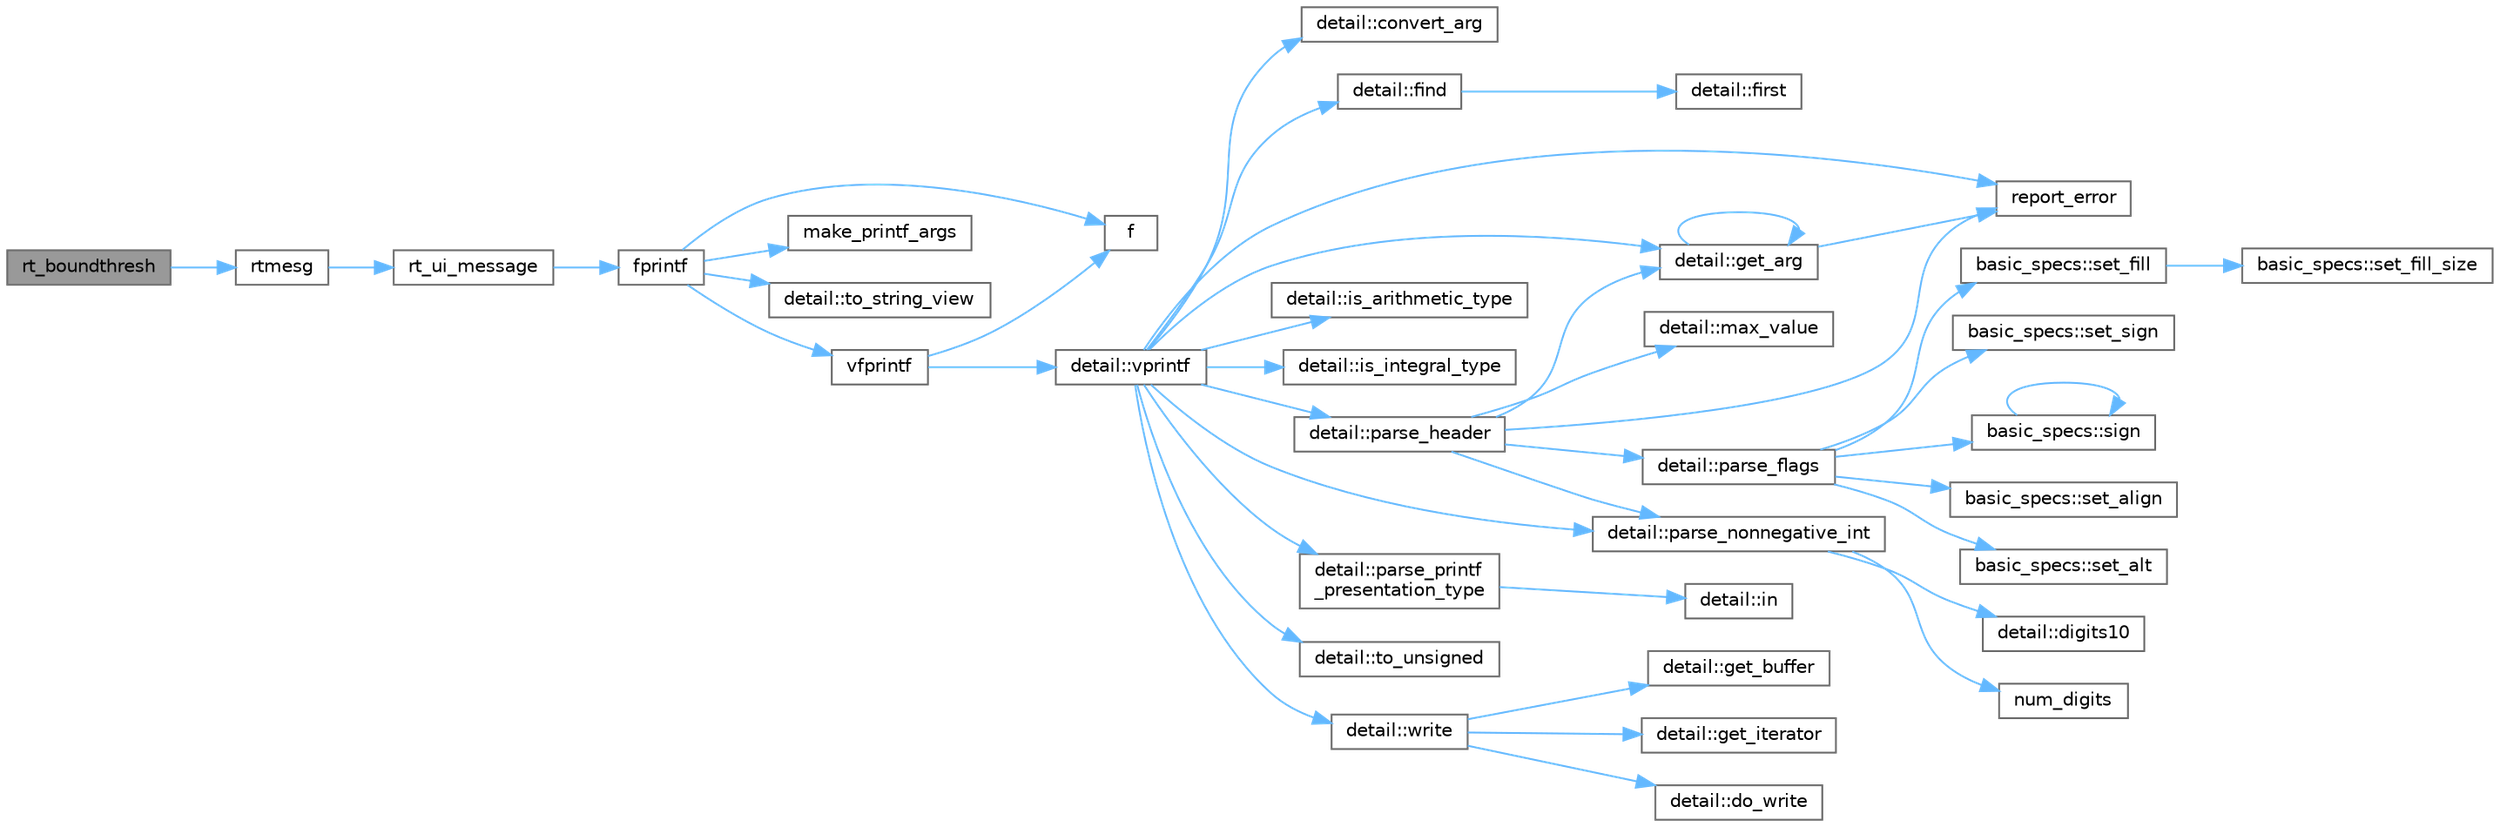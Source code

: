 digraph "rt_boundthresh"
{
 // LATEX_PDF_SIZE
  bgcolor="transparent";
  edge [fontname=Helvetica,fontsize=10,labelfontname=Helvetica,labelfontsize=10];
  node [fontname=Helvetica,fontsize=10,shape=box,height=0.2,width=0.4];
  rankdir="LR";
  Node1 [id="Node000001",label="rt_boundthresh",height=0.2,width=0.4,color="gray40", fillcolor="grey60", style="filled", fontcolor="black",tooltip=" "];
  Node1 -> Node2 [id="edge42_Node000001_Node000002",color="steelblue1",style="solid",tooltip=" "];
  Node2 [id="Node000002",label="rtmesg",height=0.2,width=0.4,color="grey40", fillcolor="white", style="filled",URL="$util_8cpp.html#a75d60675321a08bce8087637270df98e",tooltip=" "];
  Node2 -> Node3 [id="edge43_Node000002_Node000003",color="steelblue1",style="solid",tooltip=" "];
  Node3 [id="Node000003",label="rt_ui_message",height=0.2,width=0.4,color="grey40", fillcolor="white", style="filled",URL="$ui_8cpp.html#aea0c1431950c57ff36231c7f4ba804f1",tooltip=" "];
  Node3 -> Node4 [id="edge44_Node000003_Node000004",color="steelblue1",style="solid",tooltip=" "];
  Node4 [id="Node000004",label="fprintf",height=0.2,width=0.4,color="grey40", fillcolor="white", style="filled",URL="$printf_8h.html#a9f315126362cae9675de1642105e631e",tooltip=" "];
  Node4 -> Node5 [id="edge45_Node000004_Node000005",color="steelblue1",style="solid",tooltip=" "];
  Node5 [id="Node000005",label="f",height=0.2,width=0.4,color="grey40", fillcolor="white", style="filled",URL="$cxx11__tensor__map_8cpp.html#a7f507fea02198f6cb81c86640c7b1a4e",tooltip=" "];
  Node4 -> Node6 [id="edge46_Node000004_Node000006",color="steelblue1",style="solid",tooltip=" "];
  Node6 [id="Node000006",label="make_printf_args",height=0.2,width=0.4,color="grey40", fillcolor="white", style="filled",URL="$printf_8h.html#a27dcc0efcda04388971dbea3c875f122",tooltip=" "];
  Node4 -> Node7 [id="edge47_Node000004_Node000007",color="steelblue1",style="solid",tooltip=" "];
  Node7 [id="Node000007",label="detail::to_string_view",height=0.2,width=0.4,color="grey40", fillcolor="white", style="filled",URL="$namespacedetail.html#abeae79fa3e1eded2d8fbd56cc9f0960e",tooltip=" "];
  Node4 -> Node8 [id="edge48_Node000004_Node000008",color="steelblue1",style="solid",tooltip=" "];
  Node8 [id="Node000008",label="vfprintf",height=0.2,width=0.4,color="grey40", fillcolor="white", style="filled",URL="$printf_8h.html#abb30aad964fc771fb52cf3ad88649df2",tooltip=" "];
  Node8 -> Node5 [id="edge49_Node000008_Node000005",color="steelblue1",style="solid",tooltip=" "];
  Node8 -> Node9 [id="edge50_Node000008_Node000009",color="steelblue1",style="solid",tooltip=" "];
  Node9 [id="Node000009",label="detail::vprintf",height=0.2,width=0.4,color="grey40", fillcolor="white", style="filled",URL="$namespacedetail.html#a1c8c2218e4c822aa8f743fb9c573717f",tooltip=" "];
  Node9 -> Node10 [id="edge51_Node000009_Node000010",color="steelblue1",style="solid",tooltip=" "];
  Node10 [id="Node000010",label="detail::convert_arg",height=0.2,width=0.4,color="grey40", fillcolor="white", style="filled",URL="$namespacedetail.html#a03c11572c9a664266d6925f327dec7f3",tooltip=" "];
  Node9 -> Node11 [id="edge52_Node000009_Node000011",color="steelblue1",style="solid",tooltip=" "];
  Node11 [id="Node000011",label="detail::find",height=0.2,width=0.4,color="grey40", fillcolor="white", style="filled",URL="$namespacedetail.html#a6b71952fab3dc32f3edb2c3e9811d8d9",tooltip=" "];
  Node11 -> Node12 [id="edge53_Node000011_Node000012",color="steelblue1",style="solid",tooltip=" "];
  Node12 [id="Node000012",label="detail::first",height=0.2,width=0.4,color="grey40", fillcolor="white", style="filled",URL="$namespacedetail.html#a02319a3deb124802b88b61f85987df5e",tooltip=" "];
  Node9 -> Node13 [id="edge54_Node000009_Node000013",color="steelblue1",style="solid",tooltip=" "];
  Node13 [id="Node000013",label="detail::get_arg",height=0.2,width=0.4,color="grey40", fillcolor="white", style="filled",URL="$namespacedetail.html#a342ef250e45bd09b2ef666b6fae1c355",tooltip=" "];
  Node13 -> Node13 [id="edge55_Node000013_Node000013",color="steelblue1",style="solid",tooltip=" "];
  Node13 -> Node14 [id="edge56_Node000013_Node000014",color="steelblue1",style="solid",tooltip=" "];
  Node14 [id="Node000014",label="report_error",height=0.2,width=0.4,color="grey40", fillcolor="white", style="filled",URL="$format-inl_8h.html#a5555893692b00b61b3886349332fd01f",tooltip=" "];
  Node9 -> Node15 [id="edge57_Node000009_Node000015",color="steelblue1",style="solid",tooltip=" "];
  Node15 [id="Node000015",label="detail::is_arithmetic_type",height=0.2,width=0.4,color="grey40", fillcolor="white", style="filled",URL="$namespacedetail.html#a802c50a56a3495fdab6020b375ba1389",tooltip=" "];
  Node9 -> Node16 [id="edge58_Node000009_Node000016",color="steelblue1",style="solid",tooltip=" "];
  Node16 [id="Node000016",label="detail::is_integral_type",height=0.2,width=0.4,color="grey40", fillcolor="white", style="filled",URL="$namespacedetail.html#a2a60f8d1bee41b803f43fc42b707b5d1",tooltip=" "];
  Node9 -> Node17 [id="edge59_Node000009_Node000017",color="steelblue1",style="solid",tooltip=" "];
  Node17 [id="Node000017",label="detail::parse_header",height=0.2,width=0.4,color="grey40", fillcolor="white", style="filled",URL="$namespacedetail.html#afc9d93e58b8edb8077f8bc8eee7f4035",tooltip=" "];
  Node17 -> Node13 [id="edge60_Node000017_Node000013",color="steelblue1",style="solid",tooltip=" "];
  Node17 -> Node18 [id="edge61_Node000017_Node000018",color="steelblue1",style="solid",tooltip=" "];
  Node18 [id="Node000018",label="detail::max_value",height=0.2,width=0.4,color="grey40", fillcolor="white", style="filled",URL="$namespacedetail.html#a45c2130c44ebe54179eafcee3cda2bfb",tooltip=" "];
  Node17 -> Node19 [id="edge62_Node000017_Node000019",color="steelblue1",style="solid",tooltip=" "];
  Node19 [id="Node000019",label="detail::parse_flags",height=0.2,width=0.4,color="grey40", fillcolor="white", style="filled",URL="$namespacedetail.html#a4213daed116a37e1767881da51238261",tooltip=" "];
  Node19 -> Node20 [id="edge63_Node000019_Node000020",color="steelblue1",style="solid",tooltip=" "];
  Node20 [id="Node000020",label="basic_specs::set_align",height=0.2,width=0.4,color="grey40", fillcolor="white", style="filled",URL="$classbasic__specs.html#ad73b6f854341aaabc744bf54e6ea6af6",tooltip=" "];
  Node19 -> Node21 [id="edge64_Node000019_Node000021",color="steelblue1",style="solid",tooltip=" "];
  Node21 [id="Node000021",label="basic_specs::set_alt",height=0.2,width=0.4,color="grey40", fillcolor="white", style="filled",URL="$classbasic__specs.html#a5f10314706a8a3d579f882f30d283b61",tooltip=" "];
  Node19 -> Node22 [id="edge65_Node000019_Node000022",color="steelblue1",style="solid",tooltip=" "];
  Node22 [id="Node000022",label="basic_specs::set_fill",height=0.2,width=0.4,color="grey40", fillcolor="white", style="filled",URL="$classbasic__specs.html#a1600987fb39fed5dfdac21b218061a9e",tooltip=" "];
  Node22 -> Node23 [id="edge66_Node000022_Node000023",color="steelblue1",style="solid",tooltip=" "];
  Node23 [id="Node000023",label="basic_specs::set_fill_size",height=0.2,width=0.4,color="grey40", fillcolor="white", style="filled",URL="$classbasic__specs.html#a4b36db5ad1e38169bd6653635d5e69cd",tooltip=" "];
  Node19 -> Node24 [id="edge67_Node000019_Node000024",color="steelblue1",style="solid",tooltip=" "];
  Node24 [id="Node000024",label="basic_specs::set_sign",height=0.2,width=0.4,color="grey40", fillcolor="white", style="filled",URL="$classbasic__specs.html#a7020ec66ba6918727e4102567c5c731a",tooltip=" "];
  Node19 -> Node25 [id="edge68_Node000019_Node000025",color="steelblue1",style="solid",tooltip=" "];
  Node25 [id="Node000025",label="basic_specs::sign",height=0.2,width=0.4,color="grey40", fillcolor="white", style="filled",URL="$classbasic__specs.html#a380e6ff33a8ae05e3ef479bf95696ad2",tooltip=" "];
  Node25 -> Node25 [id="edge69_Node000025_Node000025",color="steelblue1",style="solid",tooltip=" "];
  Node17 -> Node26 [id="edge70_Node000017_Node000026",color="steelblue1",style="solid",tooltip=" "];
  Node26 [id="Node000026",label="detail::parse_nonnegative_int",height=0.2,width=0.4,color="grey40", fillcolor="white", style="filled",URL="$namespacedetail.html#a338caba782225e115a9902d4d0835f5f",tooltip=" "];
  Node26 -> Node27 [id="edge71_Node000026_Node000027",color="steelblue1",style="solid",tooltip=" "];
  Node27 [id="Node000027",label="detail::digits10",height=0.2,width=0.4,color="grey40", fillcolor="white", style="filled",URL="$namespacedetail.html#a3a043db05db2d07deb2d98ba2d04b4eb",tooltip=" "];
  Node26 -> Node28 [id="edge72_Node000026_Node000028",color="steelblue1",style="solid",tooltip=" "];
  Node28 [id="Node000028",label="num_digits",height=0.2,width=0.4,color="grey40", fillcolor="white", style="filled",URL="$_sequence_8c.html#aa16e8c03d098498ad9c8839cf2c48044",tooltip=" "];
  Node17 -> Node14 [id="edge73_Node000017_Node000014",color="steelblue1",style="solid",tooltip=" "];
  Node9 -> Node26 [id="edge74_Node000009_Node000026",color="steelblue1",style="solid",tooltip=" "];
  Node9 -> Node29 [id="edge75_Node000009_Node000029",color="steelblue1",style="solid",tooltip=" "];
  Node29 [id="Node000029",label="detail::parse_printf\l_presentation_type",height=0.2,width=0.4,color="grey40", fillcolor="white", style="filled",URL="$namespacedetail.html#aa2cb095169b23e3a66260ad7078f44cc",tooltip=" "];
  Node29 -> Node30 [id="edge76_Node000029_Node000030",color="steelblue1",style="solid",tooltip=" "];
  Node30 [id="Node000030",label="detail::in",height=0.2,width=0.4,color="grey40", fillcolor="white", style="filled",URL="$namespacedetail.html#a52a5e2ed06c229dcf95ea5c46d48d05e",tooltip=" "];
  Node9 -> Node14 [id="edge77_Node000009_Node000014",color="steelblue1",style="solid",tooltip=" "];
  Node9 -> Node31 [id="edge78_Node000009_Node000031",color="steelblue1",style="solid",tooltip=" "];
  Node31 [id="Node000031",label="detail::to_unsigned",height=0.2,width=0.4,color="grey40", fillcolor="white", style="filled",URL="$namespacedetail.html#a4855e668246c731a97484efc329f2aac",tooltip=" "];
  Node9 -> Node32 [id="edge79_Node000009_Node000032",color="steelblue1",style="solid",tooltip=" "];
  Node32 [id="Node000032",label="detail::write",height=0.2,width=0.4,color="grey40", fillcolor="white", style="filled",URL="$namespacedetail.html#a29dacf26eedc9e3575fb57329a5ca0a3",tooltip=" "];
  Node32 -> Node33 [id="edge80_Node000032_Node000033",color="steelblue1",style="solid",tooltip=" "];
  Node33 [id="Node000033",label="detail::do_write",height=0.2,width=0.4,color="grey40", fillcolor="white", style="filled",URL="$namespacedetail.html#a5007cc441bd246a9096070c10d1ea683",tooltip=" "];
  Node32 -> Node34 [id="edge81_Node000032_Node000034",color="steelblue1",style="solid",tooltip=" "];
  Node34 [id="Node000034",label="detail::get_buffer",height=0.2,width=0.4,color="grey40", fillcolor="white", style="filled",URL="$namespacedetail.html#ad803bb19df422bc4c4f92d75c7564437",tooltip=" "];
  Node32 -> Node35 [id="edge82_Node000032_Node000035",color="steelblue1",style="solid",tooltip=" "];
  Node35 [id="Node000035",label="detail::get_iterator",height=0.2,width=0.4,color="grey40", fillcolor="white", style="filled",URL="$namespacedetail.html#a05e3e231207d3f28f83261c2e7ad2fe5",tooltip=" "];
}
